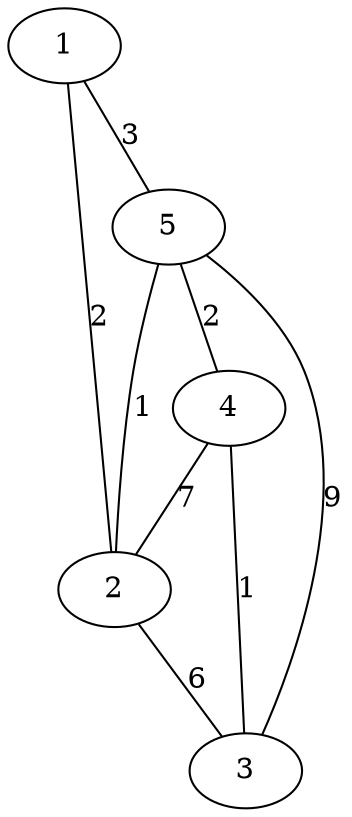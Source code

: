 graph{
1 -- 2[label ="2"];1 -- 5[label ="3"];5 -- 2[label ="1"];5 -- 4[label ="2"];5 -- 3[label ="9"];2 -- 3[label ="6"];4 -- 2[label ="7"];4 -- 3[label ="1"];}
